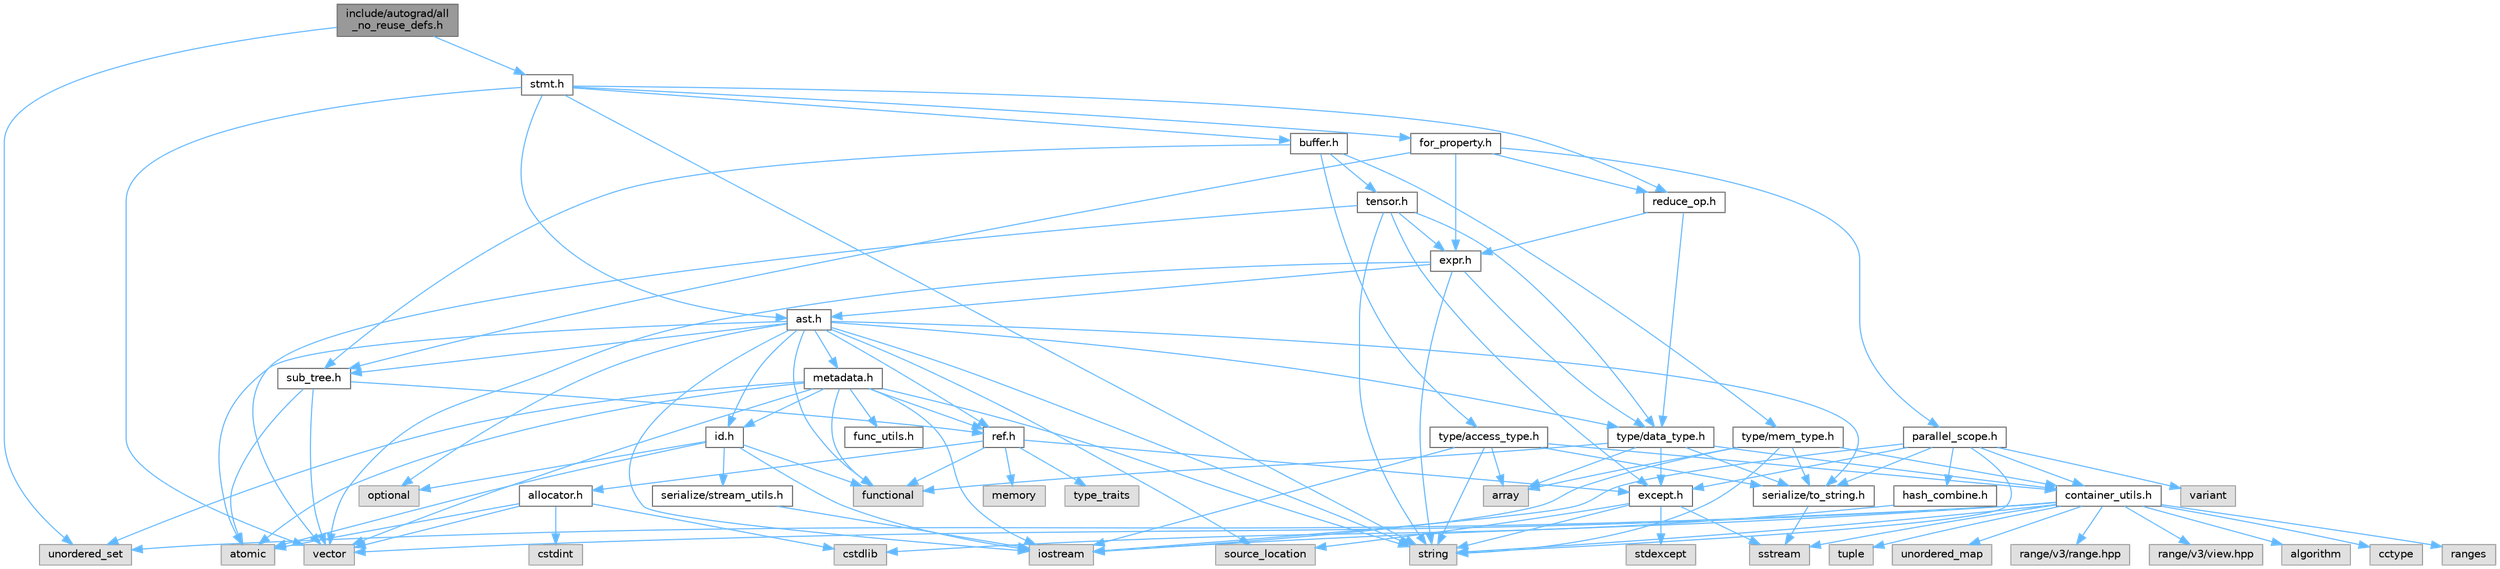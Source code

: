 digraph "include/autograd/all_no_reuse_defs.h"
{
 // LATEX_PDF_SIZE
  bgcolor="transparent";
  edge [fontname=Helvetica,fontsize=10,labelfontname=Helvetica,labelfontsize=10];
  node [fontname=Helvetica,fontsize=10,shape=box,height=0.2,width=0.4];
  Node1 [label="include/autograd/all\l_no_reuse_defs.h",height=0.2,width=0.4,color="gray40", fillcolor="grey60", style="filled", fontcolor="black",tooltip=" "];
  Node1 -> Node2 [color="steelblue1",style="solid"];
  Node2 [label="unordered_set",height=0.2,width=0.4,color="grey60", fillcolor="#E0E0E0", style="filled",tooltip=" "];
  Node1 -> Node3 [color="steelblue1",style="solid"];
  Node3 [label="stmt.h",height=0.2,width=0.4,color="grey40", fillcolor="white", style="filled",URL="$stmt_8h.html",tooltip=" "];
  Node3 -> Node4 [color="steelblue1",style="solid"];
  Node4 [label="string",height=0.2,width=0.4,color="grey60", fillcolor="#E0E0E0", style="filled",tooltip=" "];
  Node3 -> Node5 [color="steelblue1",style="solid"];
  Node5 [label="vector",height=0.2,width=0.4,color="grey60", fillcolor="#E0E0E0", style="filled",tooltip=" "];
  Node3 -> Node6 [color="steelblue1",style="solid"];
  Node6 [label="ast.h",height=0.2,width=0.4,color="grey40", fillcolor="white", style="filled",URL="$ast_8h.html",tooltip=" "];
  Node6 -> Node7 [color="steelblue1",style="solid"];
  Node7 [label="atomic",height=0.2,width=0.4,color="grey60", fillcolor="#E0E0E0", style="filled",tooltip=" "];
  Node6 -> Node8 [color="steelblue1",style="solid"];
  Node8 [label="functional",height=0.2,width=0.4,color="grey60", fillcolor="#E0E0E0", style="filled",tooltip=" "];
  Node6 -> Node9 [color="steelblue1",style="solid"];
  Node9 [label="iostream",height=0.2,width=0.4,color="grey60", fillcolor="#E0E0E0", style="filled",tooltip=" "];
  Node6 -> Node10 [color="steelblue1",style="solid"];
  Node10 [label="optional",height=0.2,width=0.4,color="grey60", fillcolor="#E0E0E0", style="filled",tooltip=" "];
  Node6 -> Node11 [color="steelblue1",style="solid"];
  Node11 [label="source_location",height=0.2,width=0.4,color="grey60", fillcolor="#E0E0E0", style="filled",tooltip=" "];
  Node6 -> Node4 [color="steelblue1",style="solid"];
  Node6 -> Node12 [color="steelblue1",style="solid"];
  Node12 [label="id.h",height=0.2,width=0.4,color="grey40", fillcolor="white", style="filled",URL="$id_8h.html",tooltip=" "];
  Node12 -> Node7 [color="steelblue1",style="solid"];
  Node12 -> Node8 [color="steelblue1",style="solid"];
  Node12 -> Node9 [color="steelblue1",style="solid"];
  Node12 -> Node10 [color="steelblue1",style="solid"];
  Node12 -> Node13 [color="steelblue1",style="solid"];
  Node13 [label="serialize/stream_utils.h",height=0.2,width=0.4,color="grey40", fillcolor="white", style="filled",URL="$stream__utils_8h.html",tooltip=" "];
  Node13 -> Node9 [color="steelblue1",style="solid"];
  Node6 -> Node14 [color="steelblue1",style="solid"];
  Node14 [label="metadata.h",height=0.2,width=0.4,color="grey40", fillcolor="white", style="filled",URL="$metadata_8h.html",tooltip=" "];
  Node14 -> Node7 [color="steelblue1",style="solid"];
  Node14 -> Node8 [color="steelblue1",style="solid"];
  Node14 -> Node9 [color="steelblue1",style="solid"];
  Node14 -> Node4 [color="steelblue1",style="solid"];
  Node14 -> Node2 [color="steelblue1",style="solid"];
  Node14 -> Node5 [color="steelblue1",style="solid"];
  Node14 -> Node15 [color="steelblue1",style="solid"];
  Node15 [label="func_utils.h",height=0.2,width=0.4,color="grey40", fillcolor="white", style="filled",URL="$func__utils_8h.html",tooltip=" "];
  Node14 -> Node12 [color="steelblue1",style="solid"];
  Node14 -> Node16 [color="steelblue1",style="solid"];
  Node16 [label="ref.h",height=0.2,width=0.4,color="grey40", fillcolor="white", style="filled",URL="$ref_8h.html",tooltip=" "];
  Node16 -> Node8 [color="steelblue1",style="solid"];
  Node16 -> Node17 [color="steelblue1",style="solid"];
  Node17 [label="memory",height=0.2,width=0.4,color="grey60", fillcolor="#E0E0E0", style="filled",tooltip=" "];
  Node16 -> Node18 [color="steelblue1",style="solid"];
  Node18 [label="type_traits",height=0.2,width=0.4,color="grey60", fillcolor="#E0E0E0", style="filled",tooltip=" "];
  Node16 -> Node19 [color="steelblue1",style="solid"];
  Node19 [label="allocator.h",height=0.2,width=0.4,color="grey40", fillcolor="white", style="filled",URL="$allocator_8h.html",tooltip=" "];
  Node19 -> Node7 [color="steelblue1",style="solid"];
  Node19 -> Node20 [color="steelblue1",style="solid"];
  Node20 [label="cstdint",height=0.2,width=0.4,color="grey60", fillcolor="#E0E0E0", style="filled",tooltip=" "];
  Node19 -> Node21 [color="steelblue1",style="solid"];
  Node21 [label="cstdlib",height=0.2,width=0.4,color="grey60", fillcolor="#E0E0E0", style="filled",tooltip=" "];
  Node19 -> Node5 [color="steelblue1",style="solid"];
  Node16 -> Node22 [color="steelblue1",style="solid"];
  Node22 [label="except.h",height=0.2,width=0.4,color="grey40", fillcolor="white", style="filled",URL="$except_8h.html",tooltip=" "];
  Node22 -> Node11 [color="steelblue1",style="solid"];
  Node22 -> Node23 [color="steelblue1",style="solid"];
  Node23 [label="sstream",height=0.2,width=0.4,color="grey60", fillcolor="#E0E0E0", style="filled",tooltip=" "];
  Node22 -> Node24 [color="steelblue1",style="solid"];
  Node24 [label="stdexcept",height=0.2,width=0.4,color="grey60", fillcolor="#E0E0E0", style="filled",tooltip=" "];
  Node22 -> Node4 [color="steelblue1",style="solid"];
  Node6 -> Node16 [color="steelblue1",style="solid"];
  Node6 -> Node25 [color="steelblue1",style="solid"];
  Node25 [label="serialize/to_string.h",height=0.2,width=0.4,color="grey40", fillcolor="white", style="filled",URL="$to__string_8h.html",tooltip=" "];
  Node25 -> Node23 [color="steelblue1",style="solid"];
  Node6 -> Node26 [color="steelblue1",style="solid"];
  Node26 [label="sub_tree.h",height=0.2,width=0.4,color="grey40", fillcolor="white", style="filled",URL="$sub__tree_8h.html",tooltip=" "];
  Node26 -> Node7 [color="steelblue1",style="solid"];
  Node26 -> Node5 [color="steelblue1",style="solid"];
  Node26 -> Node16 [color="steelblue1",style="solid"];
  Node6 -> Node27 [color="steelblue1",style="solid"];
  Node27 [label="type/data_type.h",height=0.2,width=0.4,color="grey40", fillcolor="white", style="filled",URL="$data__type_8h.html",tooltip=" "];
  Node27 -> Node28 [color="steelblue1",style="solid"];
  Node28 [label="array",height=0.2,width=0.4,color="grey60", fillcolor="#E0E0E0", style="filled",tooltip=" "];
  Node27 -> Node8 [color="steelblue1",style="solid"];
  Node27 -> Node29 [color="steelblue1",style="solid"];
  Node29 [label="container_utils.h",height=0.2,width=0.4,color="grey40", fillcolor="white", style="filled",URL="$container__utils_8h.html",tooltip=" "];
  Node29 -> Node30 [color="steelblue1",style="solid"];
  Node30 [label="algorithm",height=0.2,width=0.4,color="grey60", fillcolor="#E0E0E0", style="filled",tooltip=" "];
  Node29 -> Node31 [color="steelblue1",style="solid"];
  Node31 [label="cctype",height=0.2,width=0.4,color="grey60", fillcolor="#E0E0E0", style="filled",tooltip=" "];
  Node29 -> Node9 [color="steelblue1",style="solid"];
  Node29 -> Node32 [color="steelblue1",style="solid"];
  Node32 [label="ranges",height=0.2,width=0.4,color="grey60", fillcolor="#E0E0E0", style="filled",tooltip=" "];
  Node29 -> Node23 [color="steelblue1",style="solid"];
  Node29 -> Node4 [color="steelblue1",style="solid"];
  Node29 -> Node33 [color="steelblue1",style="solid"];
  Node33 [label="tuple",height=0.2,width=0.4,color="grey60", fillcolor="#E0E0E0", style="filled",tooltip=" "];
  Node29 -> Node34 [color="steelblue1",style="solid"];
  Node34 [label="unordered_map",height=0.2,width=0.4,color="grey60", fillcolor="#E0E0E0", style="filled",tooltip=" "];
  Node29 -> Node2 [color="steelblue1",style="solid"];
  Node29 -> Node5 [color="steelblue1",style="solid"];
  Node29 -> Node35 [color="steelblue1",style="solid"];
  Node35 [label="range/v3/range.hpp",height=0.2,width=0.4,color="grey60", fillcolor="#E0E0E0", style="filled",tooltip=" "];
  Node29 -> Node36 [color="steelblue1",style="solid"];
  Node36 [label="range/v3/view.hpp",height=0.2,width=0.4,color="grey60", fillcolor="#E0E0E0", style="filled",tooltip=" "];
  Node27 -> Node22 [color="steelblue1",style="solid"];
  Node27 -> Node25 [color="steelblue1",style="solid"];
  Node3 -> Node37 [color="steelblue1",style="solid"];
  Node37 [label="buffer.h",height=0.2,width=0.4,color="grey40", fillcolor="white", style="filled",URL="$buffer_8h.html",tooltip=" "];
  Node37 -> Node26 [color="steelblue1",style="solid"];
  Node37 -> Node38 [color="steelblue1",style="solid"];
  Node38 [label="tensor.h",height=0.2,width=0.4,color="grey40", fillcolor="white", style="filled",URL="$tensor_8h.html",tooltip=" "];
  Node38 -> Node4 [color="steelblue1",style="solid"];
  Node38 -> Node5 [color="steelblue1",style="solid"];
  Node38 -> Node22 [color="steelblue1",style="solid"];
  Node38 -> Node39 [color="steelblue1",style="solid"];
  Node39 [label="expr.h",height=0.2,width=0.4,color="grey40", fillcolor="white", style="filled",URL="$expr_8h.html",tooltip=" "];
  Node39 -> Node4 [color="steelblue1",style="solid"];
  Node39 -> Node5 [color="steelblue1",style="solid"];
  Node39 -> Node6 [color="steelblue1",style="solid"];
  Node39 -> Node27 [color="steelblue1",style="solid"];
  Node38 -> Node27 [color="steelblue1",style="solid"];
  Node37 -> Node40 [color="steelblue1",style="solid"];
  Node40 [label="type/access_type.h",height=0.2,width=0.4,color="grey40", fillcolor="white", style="filled",URL="$access__type_8h.html",tooltip=" "];
  Node40 -> Node28 [color="steelblue1",style="solid"];
  Node40 -> Node9 [color="steelblue1",style="solid"];
  Node40 -> Node4 [color="steelblue1",style="solid"];
  Node40 -> Node29 [color="steelblue1",style="solid"];
  Node40 -> Node25 [color="steelblue1",style="solid"];
  Node37 -> Node41 [color="steelblue1",style="solid"];
  Node41 [label="type/mem_type.h",height=0.2,width=0.4,color="grey40", fillcolor="white", style="filled",URL="$mem__type_8h.html",tooltip=" "];
  Node41 -> Node28 [color="steelblue1",style="solid"];
  Node41 -> Node9 [color="steelblue1",style="solid"];
  Node41 -> Node4 [color="steelblue1",style="solid"];
  Node41 -> Node29 [color="steelblue1",style="solid"];
  Node41 -> Node25 [color="steelblue1",style="solid"];
  Node3 -> Node42 [color="steelblue1",style="solid"];
  Node42 [label="for_property.h",height=0.2,width=0.4,color="grey40", fillcolor="white", style="filled",URL="$for__property_8h.html",tooltip=" "];
  Node42 -> Node39 [color="steelblue1",style="solid"];
  Node42 -> Node43 [color="steelblue1",style="solid"];
  Node43 [label="parallel_scope.h",height=0.2,width=0.4,color="grey40", fillcolor="white", style="filled",URL="$parallel__scope_8h.html",tooltip=" "];
  Node43 -> Node9 [color="steelblue1",style="solid"];
  Node43 -> Node4 [color="steelblue1",style="solid"];
  Node43 -> Node44 [color="steelblue1",style="solid"];
  Node44 [label="variant",height=0.2,width=0.4,color="grey60", fillcolor="#E0E0E0", style="filled",tooltip=" "];
  Node43 -> Node29 [color="steelblue1",style="solid"];
  Node43 -> Node22 [color="steelblue1",style="solid"];
  Node43 -> Node45 [color="steelblue1",style="solid"];
  Node45 [label="hash_combine.h",height=0.2,width=0.4,color="grey40", fillcolor="white", style="filled",URL="$hash__combine_8h.html",tooltip=" "];
  Node45 -> Node21 [color="steelblue1",style="solid"];
  Node43 -> Node25 [color="steelblue1",style="solid"];
  Node42 -> Node46 [color="steelblue1",style="solid"];
  Node46 [label="reduce_op.h",height=0.2,width=0.4,color="grey40", fillcolor="white", style="filled",URL="$reduce__op_8h.html",tooltip=" "];
  Node46 -> Node39 [color="steelblue1",style="solid"];
  Node46 -> Node27 [color="steelblue1",style="solid"];
  Node42 -> Node26 [color="steelblue1",style="solid"];
  Node3 -> Node46 [color="steelblue1",style="solid"];
}
